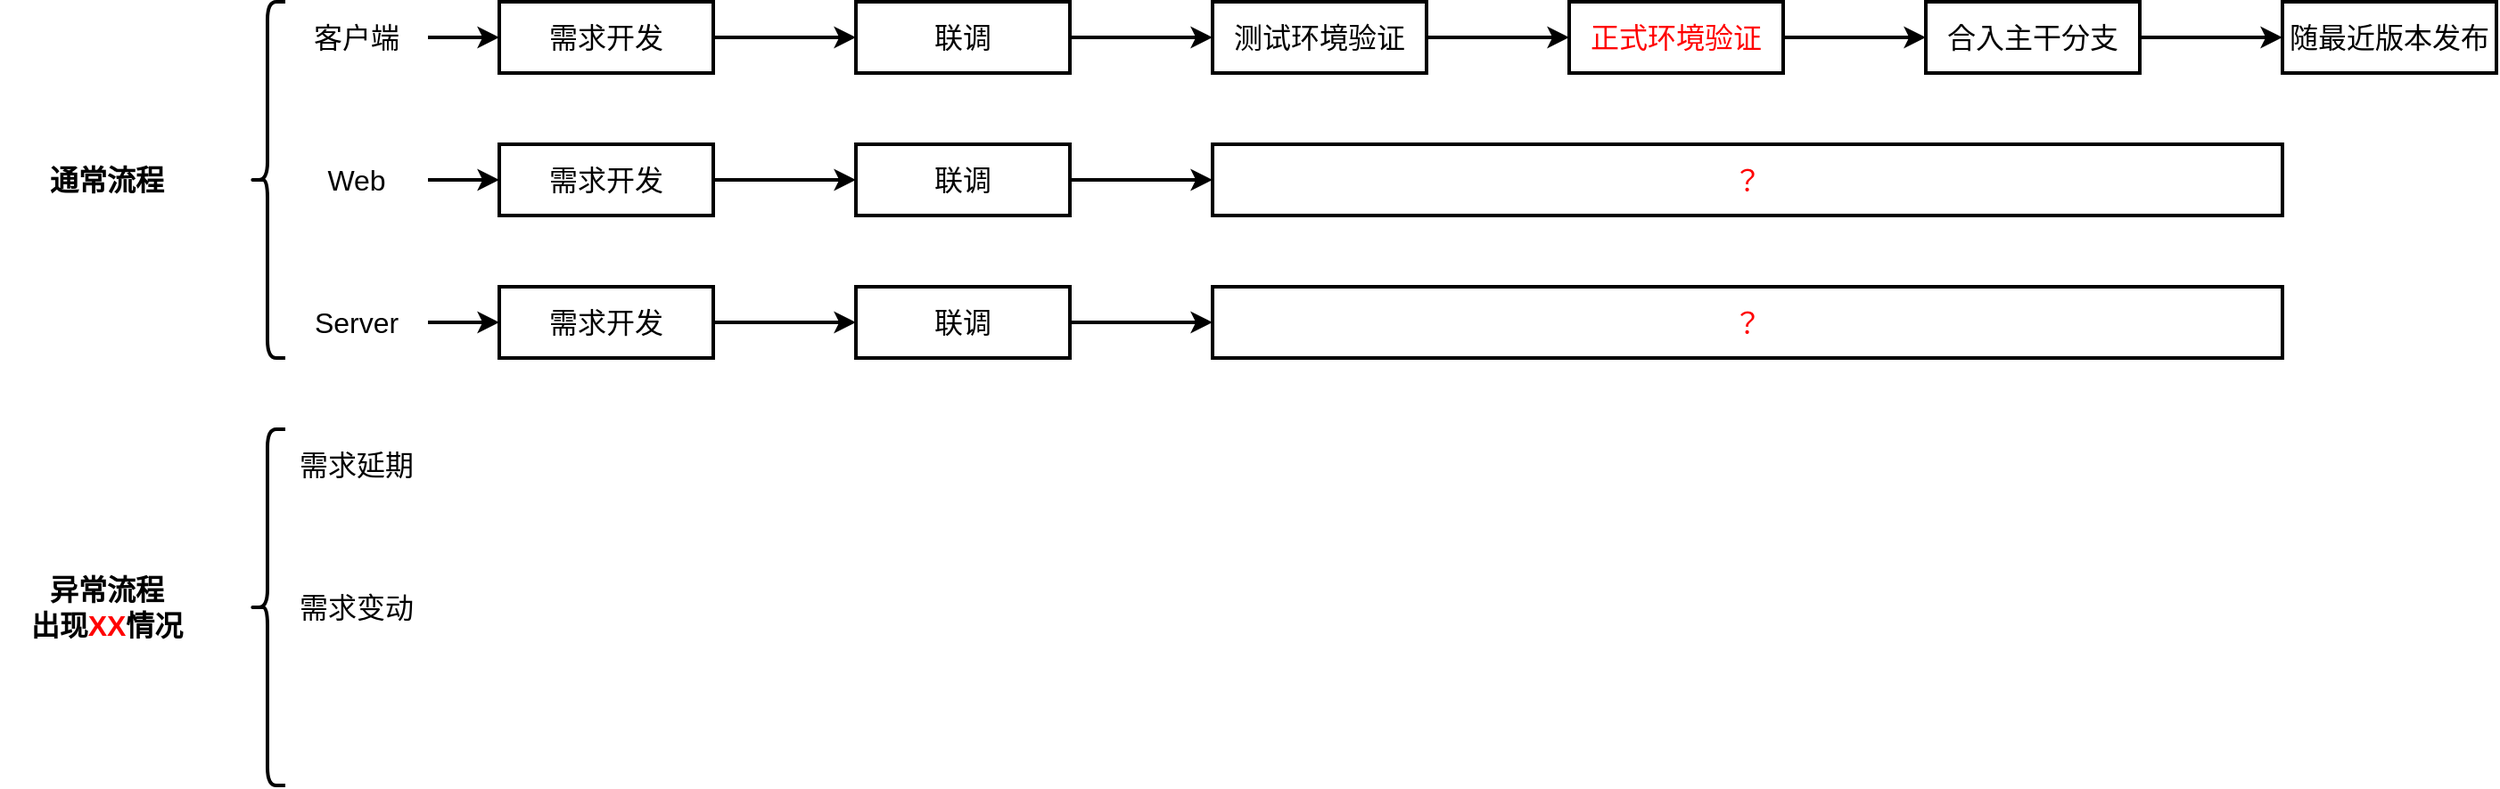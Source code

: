 <mxfile version="20.2.3" type="github"><diagram id="t-mAmIeX9hOmfcvnJupY" name="第 1 页"><mxGraphModel dx="2407" dy="847" grid="1" gridSize="10" guides="1" tooltips="1" connect="1" arrows="1" fold="1" page="1" pageScale="1" pageWidth="827" pageHeight="1169" math="0" shadow="0"><root><mxCell id="0"/><mxCell id="1" parent="0"/><mxCell id="vNjQRDRVUAhSrhf9HLrK-1" value="" style="endArrow=classic;html=1;rounded=0;strokeWidth=2;exitX=1;exitY=0.5;exitDx=0;exitDy=0;entryX=0;entryY=0.5;entryDx=0;entryDy=0;" edge="1" parent="1" source="vNjQRDRVUAhSrhf9HLrK-2" target="vNjQRDRVUAhSrhf9HLrK-7"><mxGeometry width="50" height="50" relative="1" as="geometry"><mxPoint x="80" y="60" as="sourcePoint"/><mxPoint x="800" y="60" as="targetPoint"/></mxGeometry></mxCell><mxCell id="vNjQRDRVUAhSrhf9HLrK-2" value="&lt;span style=&quot;font-size: 16px;&quot;&gt;客户端&lt;/span&gt;" style="text;html=1;strokeColor=none;fillColor=none;align=center;verticalAlign=middle;whiteSpace=wrap;rounded=0;" vertex="1" parent="1"><mxGeometry y="40" width="80" height="40" as="geometry"/></mxCell><mxCell id="vNjQRDRVUAhSrhf9HLrK-17" style="edgeStyle=orthogonalEdgeStyle;rounded=0;orthogonalLoop=1;jettySize=auto;html=1;exitX=1;exitY=0.5;exitDx=0;exitDy=0;fontSize=16;strokeWidth=2;" edge="1" parent="1" source="vNjQRDRVUAhSrhf9HLrK-7" target="vNjQRDRVUAhSrhf9HLrK-14"><mxGeometry relative="1" as="geometry"/></mxCell><mxCell id="vNjQRDRVUAhSrhf9HLrK-7" value="需求开发" style="rounded=0;whiteSpace=wrap;html=1;fontSize=16;strokeWidth=2;fillColor=none;" vertex="1" parent="1"><mxGeometry x="120" y="40" width="120" height="40" as="geometry"/></mxCell><mxCell id="vNjQRDRVUAhSrhf9HLrK-8" value="" style="endArrow=classic;html=1;rounded=0;strokeWidth=2;exitX=1;exitY=0.5;exitDx=0;exitDy=0;entryX=0;entryY=0.5;entryDx=0;entryDy=0;" edge="1" source="vNjQRDRVUAhSrhf9HLrK-9" target="vNjQRDRVUAhSrhf9HLrK-10" parent="1"><mxGeometry width="50" height="50" relative="1" as="geometry"><mxPoint x="80" y="140" as="sourcePoint"/><mxPoint x="800" y="140" as="targetPoint"/></mxGeometry></mxCell><mxCell id="vNjQRDRVUAhSrhf9HLrK-9" value="&lt;span style=&quot;font-size: 16px;&quot;&gt;Web&lt;/span&gt;" style="text;html=1;strokeColor=none;fillColor=none;align=center;verticalAlign=middle;whiteSpace=wrap;rounded=0;" vertex="1" parent="1"><mxGeometry y="120" width="80" height="40" as="geometry"/></mxCell><mxCell id="vNjQRDRVUAhSrhf9HLrK-18" style="edgeStyle=orthogonalEdgeStyle;rounded=0;orthogonalLoop=1;jettySize=auto;html=1;exitX=1;exitY=0.5;exitDx=0;exitDy=0;entryX=0;entryY=0.5;entryDx=0;entryDy=0;fontSize=16;strokeWidth=2;" edge="1" parent="1" source="vNjQRDRVUAhSrhf9HLrK-10" target="vNjQRDRVUAhSrhf9HLrK-15"><mxGeometry relative="1" as="geometry"/></mxCell><mxCell id="vNjQRDRVUAhSrhf9HLrK-10" value="需求开发" style="rounded=0;whiteSpace=wrap;html=1;fontSize=16;strokeWidth=2;fillColor=none;" vertex="1" parent="1"><mxGeometry x="120" y="120" width="120" height="40" as="geometry"/></mxCell><mxCell id="vNjQRDRVUAhSrhf9HLrK-11" value="" style="endArrow=classic;html=1;rounded=0;strokeWidth=2;exitX=1;exitY=0.5;exitDx=0;exitDy=0;entryX=0;entryY=0.5;entryDx=0;entryDy=0;" edge="1" source="vNjQRDRVUAhSrhf9HLrK-12" target="vNjQRDRVUAhSrhf9HLrK-13" parent="1"><mxGeometry width="50" height="50" relative="1" as="geometry"><mxPoint x="80" y="220" as="sourcePoint"/><mxPoint x="800" y="220" as="targetPoint"/></mxGeometry></mxCell><mxCell id="vNjQRDRVUAhSrhf9HLrK-12" value="&lt;span style=&quot;font-size: 16px;&quot;&gt;Server&lt;/span&gt;" style="text;html=1;strokeColor=none;fillColor=none;align=center;verticalAlign=middle;whiteSpace=wrap;rounded=0;" vertex="1" parent="1"><mxGeometry y="200" width="80" height="40" as="geometry"/></mxCell><mxCell id="vNjQRDRVUAhSrhf9HLrK-19" style="edgeStyle=orthogonalEdgeStyle;rounded=0;orthogonalLoop=1;jettySize=auto;html=1;exitX=1;exitY=0.5;exitDx=0;exitDy=0;entryX=0;entryY=0.5;entryDx=0;entryDy=0;fontSize=16;strokeWidth=2;" edge="1" parent="1" source="vNjQRDRVUAhSrhf9HLrK-13" target="vNjQRDRVUAhSrhf9HLrK-16"><mxGeometry relative="1" as="geometry"/></mxCell><mxCell id="vNjQRDRVUAhSrhf9HLrK-13" value="需求开发" style="rounded=0;whiteSpace=wrap;html=1;fontSize=16;strokeWidth=2;fillColor=none;" vertex="1" parent="1"><mxGeometry x="120" y="200" width="120" height="40" as="geometry"/></mxCell><mxCell id="vNjQRDRVUAhSrhf9HLrK-28" style="edgeStyle=orthogonalEdgeStyle;rounded=0;orthogonalLoop=1;jettySize=auto;html=1;exitX=1;exitY=0.5;exitDx=0;exitDy=0;fontSize=16;strokeColor=default;strokeWidth=2;entryX=0;entryY=0.5;entryDx=0;entryDy=0;" edge="1" parent="1" source="vNjQRDRVUAhSrhf9HLrK-14" target="vNjQRDRVUAhSrhf9HLrK-24"><mxGeometry relative="1" as="geometry"><mxPoint x="470" y="60.4" as="targetPoint"/></mxGeometry></mxCell><mxCell id="vNjQRDRVUAhSrhf9HLrK-14" value="联调" style="rounded=0;whiteSpace=wrap;html=1;fontSize=16;strokeWidth=2;fillColor=none;" vertex="1" parent="1"><mxGeometry x="320" y="40" width="120" height="40" as="geometry"/></mxCell><mxCell id="vNjQRDRVUAhSrhf9HLrK-35" style="edgeStyle=orthogonalEdgeStyle;rounded=0;orthogonalLoop=1;jettySize=auto;html=1;exitX=1;exitY=0.5;exitDx=0;exitDy=0;entryX=0;entryY=0.5;entryDx=0;entryDy=0;fontSize=16;strokeColor=default;strokeWidth=2;" edge="1" parent="1" source="vNjQRDRVUAhSrhf9HLrK-15" target="vNjQRDRVUAhSrhf9HLrK-32"><mxGeometry relative="1" as="geometry"/></mxCell><mxCell id="vNjQRDRVUAhSrhf9HLrK-15" value="联调" style="rounded=0;whiteSpace=wrap;html=1;fontSize=16;strokeWidth=2;fillColor=none;" vertex="1" parent="1"><mxGeometry x="320" y="120" width="120" height="40" as="geometry"/></mxCell><mxCell id="vNjQRDRVUAhSrhf9HLrK-34" style="edgeStyle=orthogonalEdgeStyle;rounded=0;orthogonalLoop=1;jettySize=auto;html=1;exitX=1;exitY=0.5;exitDx=0;exitDy=0;fontSize=16;strokeColor=default;strokeWidth=2;" edge="1" parent="1" source="vNjQRDRVUAhSrhf9HLrK-16" target="vNjQRDRVUAhSrhf9HLrK-33"><mxGeometry relative="1" as="geometry"/></mxCell><mxCell id="vNjQRDRVUAhSrhf9HLrK-16" value="联调" style="rounded=0;whiteSpace=wrap;html=1;fontSize=16;strokeWidth=2;fillColor=none;" vertex="1" parent="1"><mxGeometry x="320" y="200" width="120" height="40" as="geometry"/></mxCell><mxCell id="vNjQRDRVUAhSrhf9HLrK-29" style="edgeStyle=orthogonalEdgeStyle;rounded=0;orthogonalLoop=1;jettySize=auto;html=1;exitX=1;exitY=0.5;exitDx=0;exitDy=0;entryX=0;entryY=0.5;entryDx=0;entryDy=0;fontSize=16;strokeColor=default;strokeWidth=2;" edge="1" parent="1" source="vNjQRDRVUAhSrhf9HLrK-24" target="vNjQRDRVUAhSrhf9HLrK-25"><mxGeometry relative="1" as="geometry"/></mxCell><mxCell id="vNjQRDRVUAhSrhf9HLrK-24" value="测试环境验证" style="rounded=0;whiteSpace=wrap;html=1;fontSize=16;strokeWidth=2;fillColor=none;" vertex="1" parent="1"><mxGeometry x="520" y="40" width="120" height="40" as="geometry"/></mxCell><mxCell id="vNjQRDRVUAhSrhf9HLrK-30" style="edgeStyle=orthogonalEdgeStyle;rounded=0;orthogonalLoop=1;jettySize=auto;html=1;exitX=1;exitY=0.5;exitDx=0;exitDy=0;entryX=0;entryY=0.5;entryDx=0;entryDy=0;fontSize=16;strokeColor=default;strokeWidth=2;" edge="1" parent="1" source="vNjQRDRVUAhSrhf9HLrK-25" target="vNjQRDRVUAhSrhf9HLrK-26"><mxGeometry relative="1" as="geometry"/></mxCell><mxCell id="vNjQRDRVUAhSrhf9HLrK-25" value="&lt;font color=&quot;#ff0000&quot;&gt;正式环境验证&lt;/font&gt;" style="rounded=0;whiteSpace=wrap;html=1;fontSize=16;strokeWidth=2;fillColor=none;" vertex="1" parent="1"><mxGeometry x="720" y="40" width="120" height="40" as="geometry"/></mxCell><mxCell id="vNjQRDRVUAhSrhf9HLrK-31" style="edgeStyle=orthogonalEdgeStyle;rounded=0;orthogonalLoop=1;jettySize=auto;html=1;exitX=1;exitY=0.5;exitDx=0;exitDy=0;entryX=0;entryY=0.5;entryDx=0;entryDy=0;fontSize=16;strokeColor=default;strokeWidth=2;" edge="1" parent="1" source="vNjQRDRVUAhSrhf9HLrK-26" target="vNjQRDRVUAhSrhf9HLrK-27"><mxGeometry relative="1" as="geometry"/></mxCell><mxCell id="vNjQRDRVUAhSrhf9HLrK-26" value="合入主干分支" style="rounded=0;whiteSpace=wrap;html=1;fontSize=16;strokeWidth=2;fillColor=none;" vertex="1" parent="1"><mxGeometry x="920" y="40" width="120" height="40" as="geometry"/></mxCell><mxCell id="vNjQRDRVUAhSrhf9HLrK-27" value="随最近版本发布" style="rounded=0;whiteSpace=wrap;html=1;fontSize=16;strokeWidth=2;fillColor=none;" vertex="1" parent="1"><mxGeometry x="1120" y="40" width="120" height="40" as="geometry"/></mxCell><mxCell id="vNjQRDRVUAhSrhf9HLrK-32" value="&lt;font color=&quot;#ff0000&quot;&gt;？&lt;/font&gt;" style="rounded=0;whiteSpace=wrap;html=1;fontSize=16;strokeWidth=2;fillColor=none;" vertex="1" parent="1"><mxGeometry x="520" y="120" width="600" height="40" as="geometry"/></mxCell><mxCell id="vNjQRDRVUAhSrhf9HLrK-33" value="&lt;font color=&quot;#ff0000&quot;&gt;？&lt;/font&gt;" style="rounded=0;whiteSpace=wrap;html=1;fontSize=16;strokeWidth=2;fillColor=none;" vertex="1" parent="1"><mxGeometry x="520" y="200" width="600" height="40" as="geometry"/></mxCell><mxCell id="vNjQRDRVUAhSrhf9HLrK-43" value="" style="shape=curlyBracket;whiteSpace=wrap;html=1;rounded=1;fontSize=16;fontColor=#FF0000;strokeWidth=2;fillColor=none;" vertex="1" parent="1"><mxGeometry x="-20" y="40" width="20" height="200" as="geometry"/></mxCell><mxCell id="vNjQRDRVUAhSrhf9HLrK-44" value="&lt;font color=&quot;#000000&quot;&gt;通常流程&lt;/font&gt;" style="text;html=1;strokeColor=none;fillColor=none;align=center;verticalAlign=middle;whiteSpace=wrap;rounded=0;fontSize=16;fontColor=#FF0000;fontStyle=1" vertex="1" parent="1"><mxGeometry x="-160" y="120" width="120" height="40" as="geometry"/></mxCell><mxCell id="vNjQRDRVUAhSrhf9HLrK-45" value="&lt;font color=&quot;#000000&quot;&gt;异常流程&lt;br&gt;出现&lt;/font&gt;XX&lt;font color=&quot;#000000&quot;&gt;情况&lt;br&gt;&lt;/font&gt;" style="text;html=1;strokeColor=none;fillColor=none;align=center;verticalAlign=middle;whiteSpace=wrap;rounded=0;fontSize=16;fontColor=#FF0000;fontStyle=1" vertex="1" parent="1"><mxGeometry x="-160" y="360" width="120" height="40" as="geometry"/></mxCell><mxCell id="vNjQRDRVUAhSrhf9HLrK-46" value="" style="shape=curlyBracket;whiteSpace=wrap;html=1;rounded=1;fontSize=16;fontColor=#FF0000;strokeWidth=2;fillColor=none;" vertex="1" parent="1"><mxGeometry x="-20" y="280" width="20" height="200" as="geometry"/></mxCell><mxCell id="vNjQRDRVUAhSrhf9HLrK-47" value="&lt;span style=&quot;font-size: 16px;&quot;&gt;需求延期&lt;/span&gt;" style="text;html=1;strokeColor=none;fillColor=none;align=center;verticalAlign=middle;whiteSpace=wrap;rounded=0;" vertex="1" parent="1"><mxGeometry y="280" width="80" height="40" as="geometry"/></mxCell><mxCell id="vNjQRDRVUAhSrhf9HLrK-48" value="&lt;span style=&quot;font-size: 16px;&quot;&gt;需求变动&lt;/span&gt;" style="text;html=1;strokeColor=none;fillColor=none;align=center;verticalAlign=middle;whiteSpace=wrap;rounded=0;" vertex="1" parent="1"><mxGeometry y="360" width="80" height="40" as="geometry"/></mxCell></root></mxGraphModel></diagram></mxfile>